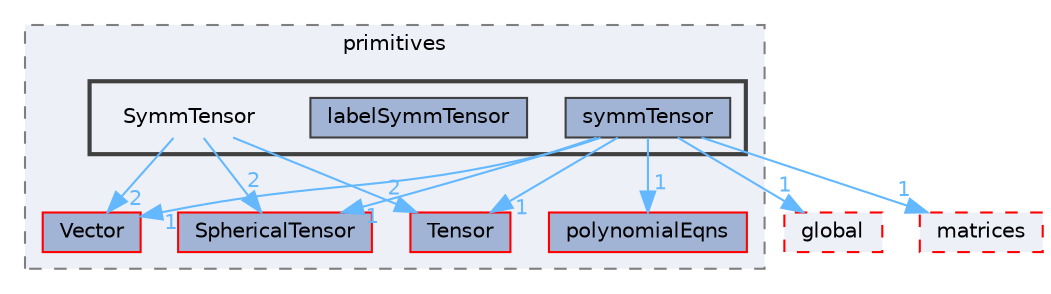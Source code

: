 digraph "src/OpenFOAM/primitives/SymmTensor"
{
 // LATEX_PDF_SIZE
  bgcolor="transparent";
  edge [fontname=Helvetica,fontsize=10,labelfontname=Helvetica,labelfontsize=10];
  node [fontname=Helvetica,fontsize=10,shape=box,height=0.2,width=0.4];
  compound=true
  subgraph clusterdir_3e50f45338116b169052b428016851aa {
    graph [ bgcolor="#edf0f7", pencolor="grey50", label="primitives", fontname=Helvetica,fontsize=10 style="filled,dashed", URL="dir_3e50f45338116b169052b428016851aa.html",tooltip=""]
  dir_15da0e2a135f43ffeb4645c968ce8ac7 [label="Tensor", fillcolor="#a2b4d6", color="red", style="filled", URL="dir_15da0e2a135f43ffeb4645c968ce8ac7.html",tooltip=""];
  dir_6ef5fbba1c02603637a533e2f686aa62 [label="Vector", fillcolor="#a2b4d6", color="red", style="filled", URL="dir_6ef5fbba1c02603637a533e2f686aa62.html",tooltip=""];
  dir_b065e1a4bed1b058c87ac57271f42191 [label="SphericalTensor", fillcolor="#a2b4d6", color="red", style="filled", URL="dir_b065e1a4bed1b058c87ac57271f42191.html",tooltip=""];
  dir_ea22b97d585b581f8109179e40307995 [label="polynomialEqns", fillcolor="#a2b4d6", color="red", style="filled", URL="dir_ea22b97d585b581f8109179e40307995.html",tooltip=""];
  subgraph clusterdir_1dd80385453c5b0e9d626c2fdc4e90dc {
    graph [ bgcolor="#edf0f7", pencolor="grey25", label="", fontname=Helvetica,fontsize=10 style="filled,bold", URL="dir_1dd80385453c5b0e9d626c2fdc4e90dc.html",tooltip=""]
    dir_1dd80385453c5b0e9d626c2fdc4e90dc [shape=plaintext, label="SymmTensor"];
  dir_593996c4442bae58e48e899892b5ce1b [label="labelSymmTensor", fillcolor="#a2b4d6", color="grey25", style="filled", URL="dir_593996c4442bae58e48e899892b5ce1b.html",tooltip=""];
  dir_1dfacc31a457b9e9bed8cd9ee06ee6cc [label="symmTensor", fillcolor="#a2b4d6", color="grey25", style="filled", URL="dir_1dfacc31a457b9e9bed8cd9ee06ee6cc.html",tooltip=""];
  }
  }
  dir_8583492183f4d27c76555f8f333dd07b [label="global", fillcolor="#edf0f7", color="red", style="filled,dashed", URL="dir_8583492183f4d27c76555f8f333dd07b.html",tooltip=""];
  dir_b07477ab37bc0cd7eb28fb569c691c21 [label="matrices", fillcolor="#edf0f7", color="red", style="filled,dashed", URL="dir_b07477ab37bc0cd7eb28fb569c691c21.html",tooltip=""];
  dir_1dd80385453c5b0e9d626c2fdc4e90dc->dir_15da0e2a135f43ffeb4645c968ce8ac7 [headlabel="2", labeldistance=1.5 headhref="dir_003930_003981.html" href="dir_003930_003981.html" color="steelblue1" fontcolor="steelblue1"];
  dir_1dd80385453c5b0e9d626c2fdc4e90dc->dir_6ef5fbba1c02603637a533e2f686aa62 [headlabel="2", labeldistance=1.5 headhref="dir_003930_004258.html" href="dir_003930_004258.html" color="steelblue1" fontcolor="steelblue1"];
  dir_1dd80385453c5b0e9d626c2fdc4e90dc->dir_b065e1a4bed1b058c87ac57271f42191 [headlabel="2", labeldistance=1.5 headhref="dir_003930_003705.html" href="dir_003930_003705.html" color="steelblue1" fontcolor="steelblue1"];
  dir_1dfacc31a457b9e9bed8cd9ee06ee6cc->dir_15da0e2a135f43ffeb4645c968ce8ac7 [headlabel="1", labeldistance=1.5 headhref="dir_003931_003981.html" href="dir_003931_003981.html" color="steelblue1" fontcolor="steelblue1"];
  dir_1dfacc31a457b9e9bed8cd9ee06ee6cc->dir_6ef5fbba1c02603637a533e2f686aa62 [headlabel="1", labeldistance=1.5 headhref="dir_003931_004258.html" href="dir_003931_004258.html" color="steelblue1" fontcolor="steelblue1"];
  dir_1dfacc31a457b9e9bed8cd9ee06ee6cc->dir_8583492183f4d27c76555f8f333dd07b [headlabel="1", labeldistance=1.5 headhref="dir_003931_001645.html" href="dir_003931_001645.html" color="steelblue1" fontcolor="steelblue1"];
  dir_1dfacc31a457b9e9bed8cd9ee06ee6cc->dir_b065e1a4bed1b058c87ac57271f42191 [headlabel="1", labeldistance=1.5 headhref="dir_003931_003705.html" href="dir_003931_003705.html" color="steelblue1" fontcolor="steelblue1"];
  dir_1dfacc31a457b9e9bed8cd9ee06ee6cc->dir_b07477ab37bc0cd7eb28fb569c691c21 [headlabel="1", labeldistance=1.5 headhref="dir_003931_002333.html" href="dir_003931_002333.html" color="steelblue1" fontcolor="steelblue1"];
  dir_1dfacc31a457b9e9bed8cd9ee06ee6cc->dir_ea22b97d585b581f8109179e40307995 [headlabel="1", labeldistance=1.5 headhref="dir_003931_002993.html" href="dir_003931_002993.html" color="steelblue1" fontcolor="steelblue1"];
}

